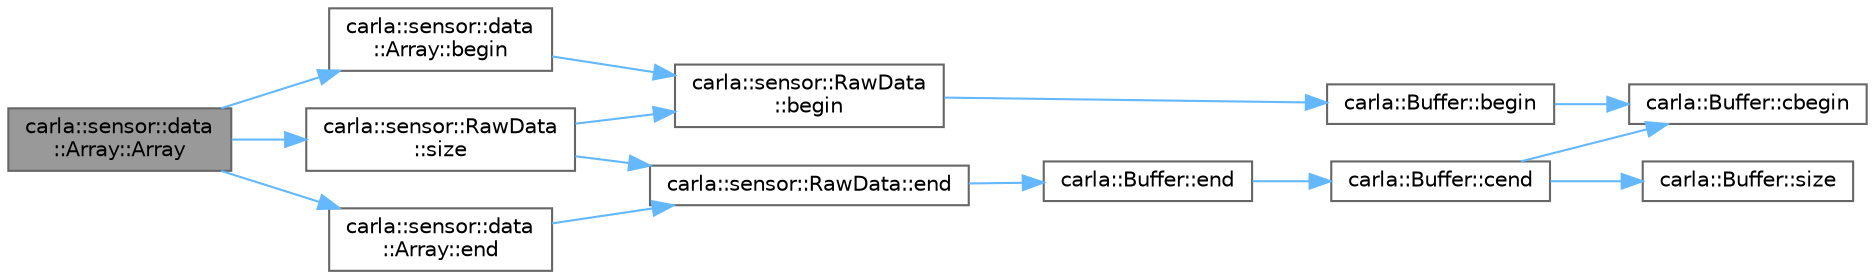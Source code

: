 digraph "carla::sensor::data::Array::Array"
{
 // INTERACTIVE_SVG=YES
 // LATEX_PDF_SIZE
  bgcolor="transparent";
  edge [fontname=Helvetica,fontsize=10,labelfontname=Helvetica,labelfontsize=10];
  node [fontname=Helvetica,fontsize=10,shape=box,height=0.2,width=0.4];
  rankdir="LR";
  Node1 [id="Node000001",label="carla::sensor::data\l::Array::Array",height=0.2,width=0.4,color="gray40", fillcolor="grey60", style="filled", fontcolor="black",tooltip=" "];
  Node1 -> Node2 [id="edge1_Node000001_Node000002",color="steelblue1",style="solid",tooltip=" "];
  Node2 [id="Node000002",label="carla::sensor::data\l::Array::begin",height=0.2,width=0.4,color="grey40", fillcolor="white", style="filled",URL="$d2/dcc/classcarla_1_1sensor_1_1data_1_1Array.html#ad4106c884d01f339c75bf33f480da7d2",tooltip=" "];
  Node2 -> Node3 [id="edge2_Node000002_Node000003",color="steelblue1",style="solid",tooltip=" "];
  Node3 [id="Node000003",label="carla::sensor::RawData\l::begin",height=0.2,width=0.4,color="grey40", fillcolor="white", style="filled",URL="$d3/da0/classcarla_1_1sensor_1_1RawData.html#ad29c6a9698aa66f593286f5e6fc601ea",tooltip="Begin iterator to the data generated by the sensor."];
  Node3 -> Node4 [id="edge3_Node000003_Node000004",color="steelblue1",style="solid",tooltip=" "];
  Node4 [id="Node000004",label="carla::Buffer::begin",height=0.2,width=0.4,color="grey40", fillcolor="white", style="filled",URL="$d0/d0a/classcarla_1_1Buffer.html#a0afeda4355e6196d808ddf25142d5dbd",tooltip=" "];
  Node4 -> Node5 [id="edge4_Node000004_Node000005",color="steelblue1",style="solid",tooltip=" "];
  Node5 [id="Node000005",label="carla::Buffer::cbegin",height=0.2,width=0.4,color="grey40", fillcolor="white", style="filled",URL="$d0/d0a/classcarla_1_1Buffer.html#acbf9f37162db2ddffaf2ae2bfb9fd8a5",tooltip=" "];
  Node1 -> Node6 [id="edge5_Node000001_Node000006",color="steelblue1",style="solid",tooltip=" "];
  Node6 [id="Node000006",label="carla::sensor::data\l::Array::end",height=0.2,width=0.4,color="grey40", fillcolor="white", style="filled",URL="$d2/dcc/classcarla_1_1sensor_1_1data_1_1Array.html#a035a476f85ca559f56d245b7535aa942",tooltip=" "];
  Node6 -> Node7 [id="edge6_Node000006_Node000007",color="steelblue1",style="solid",tooltip=" "];
  Node7 [id="Node000007",label="carla::sensor::RawData::end",height=0.2,width=0.4,color="grey40", fillcolor="white", style="filled",URL="$d3/da0/classcarla_1_1sensor_1_1RawData.html#a436195761ec6eb8a18bc98ba8e9d8725",tooltip="Past-the-end iterator to the data generated by the sensor."];
  Node7 -> Node8 [id="edge7_Node000007_Node000008",color="steelblue1",style="solid",tooltip=" "];
  Node8 [id="Node000008",label="carla::Buffer::end",height=0.2,width=0.4,color="grey40", fillcolor="white", style="filled",URL="$d0/d0a/classcarla_1_1Buffer.html#ad23e8895923c1535a1099100195a3d2b",tooltip=" "];
  Node8 -> Node9 [id="edge8_Node000008_Node000009",color="steelblue1",style="solid",tooltip=" "];
  Node9 [id="Node000009",label="carla::Buffer::cend",height=0.2,width=0.4,color="grey40", fillcolor="white", style="filled",URL="$d0/d0a/classcarla_1_1Buffer.html#a3fa645d9dfbc14a4f0f4d5f6ab2ae2c7",tooltip=" "];
  Node9 -> Node5 [id="edge9_Node000009_Node000005",color="steelblue1",style="solid",tooltip=" "];
  Node9 -> Node10 [id="edge10_Node000009_Node000010",color="steelblue1",style="solid",tooltip=" "];
  Node10 [id="Node000010",label="carla::Buffer::size",height=0.2,width=0.4,color="grey40", fillcolor="white", style="filled",URL="$d0/d0a/classcarla_1_1Buffer.html#a3edea2e44a05d9806312e5f9e52315e4",tooltip=" "];
  Node1 -> Node11 [id="edge11_Node000001_Node000011",color="steelblue1",style="solid",tooltip=" "];
  Node11 [id="Node000011",label="carla::sensor::RawData\l::size",height=0.2,width=0.4,color="grey40", fillcolor="white", style="filled",URL="$d3/da0/classcarla_1_1sensor_1_1RawData.html#ae79dc5e8f8cee2257efa411c4490e5ff",tooltip="Size in bytes of the data generated by the sensor."];
  Node11 -> Node3 [id="edge12_Node000011_Node000003",color="steelblue1",style="solid",tooltip=" "];
  Node11 -> Node7 [id="edge13_Node000011_Node000007",color="steelblue1",style="solid",tooltip=" "];
}
